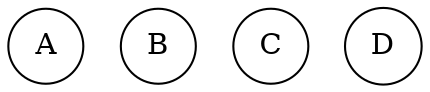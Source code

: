 digraph{
node[shape=circle] NodeA [label="A"];
node[shape=circle] NodeB [label="B"];
node[shape=circle] NodeC [label="C"];
node[shape=circle] NodeD [label="D"];
}
